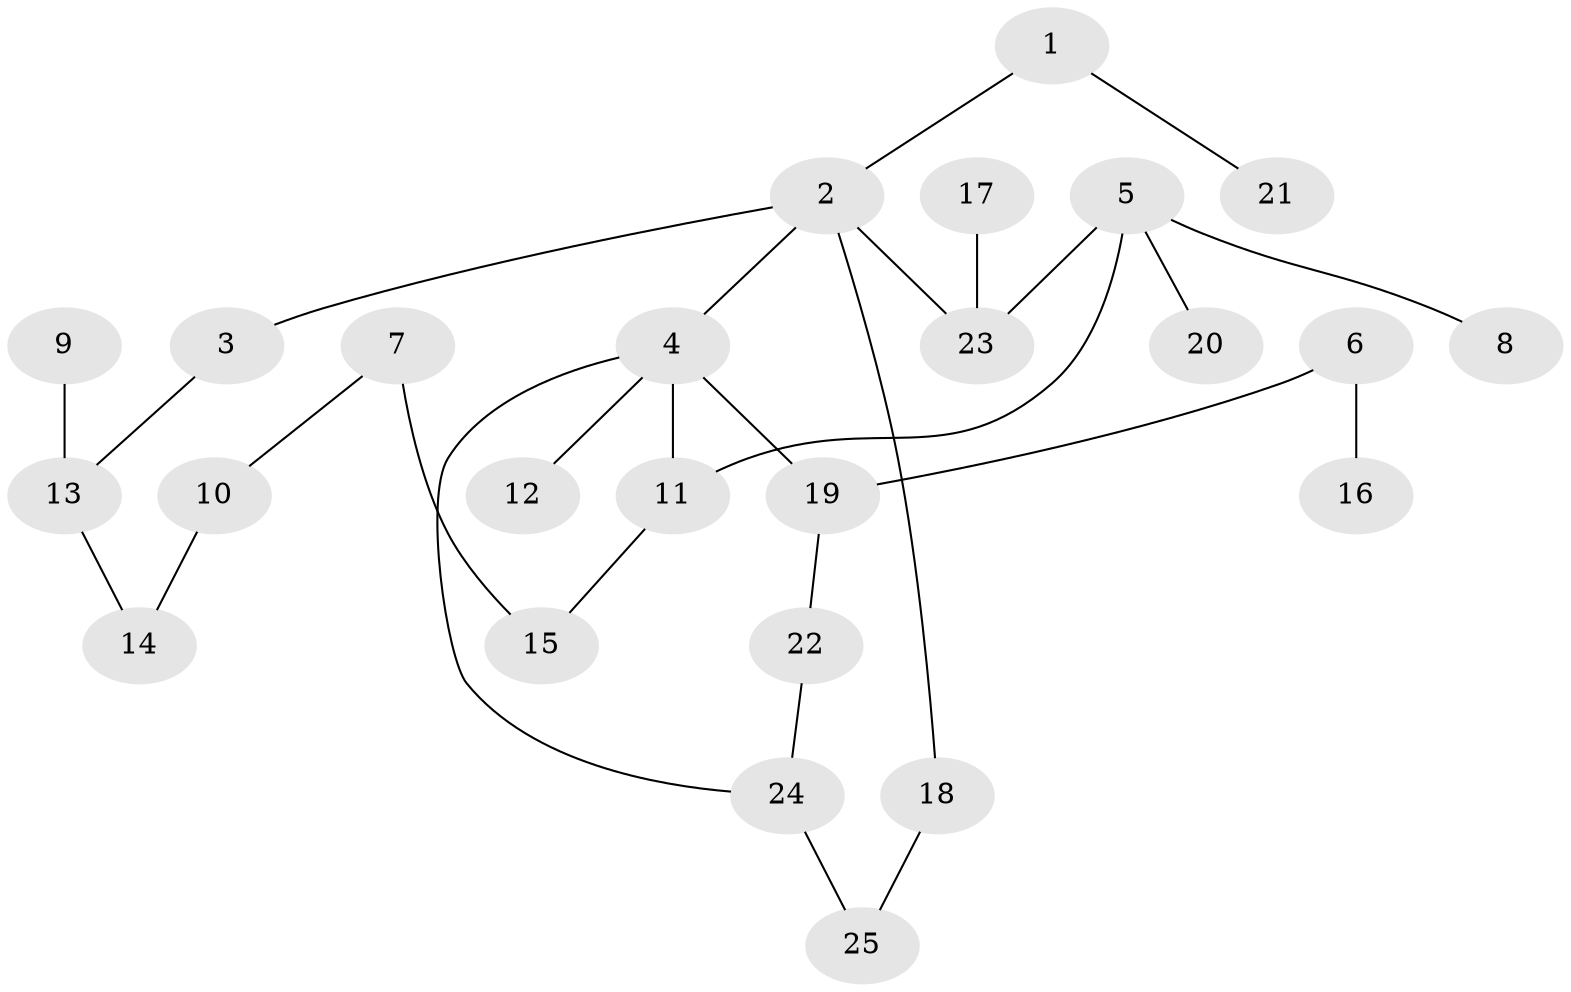 // original degree distribution, {5: 0.06, 2: 0.28, 4: 0.08, 3: 0.18, 1: 0.4}
// Generated by graph-tools (version 1.1) at 2025/00/03/09/25 03:00:56]
// undirected, 25 vertices, 28 edges
graph export_dot {
graph [start="1"]
  node [color=gray90,style=filled];
  1;
  2;
  3;
  4;
  5;
  6;
  7;
  8;
  9;
  10;
  11;
  12;
  13;
  14;
  15;
  16;
  17;
  18;
  19;
  20;
  21;
  22;
  23;
  24;
  25;
  1 -- 2 [weight=1.0];
  1 -- 21 [weight=1.0];
  2 -- 3 [weight=1.0];
  2 -- 4 [weight=1.0];
  2 -- 18 [weight=1.0];
  2 -- 23 [weight=1.0];
  3 -- 13 [weight=1.0];
  4 -- 11 [weight=1.0];
  4 -- 12 [weight=1.0];
  4 -- 19 [weight=1.0];
  4 -- 24 [weight=1.0];
  5 -- 8 [weight=1.0];
  5 -- 11 [weight=1.0];
  5 -- 20 [weight=1.0];
  5 -- 23 [weight=1.0];
  6 -- 16 [weight=1.0];
  6 -- 19 [weight=1.0];
  7 -- 10 [weight=1.0];
  7 -- 15 [weight=1.0];
  9 -- 13 [weight=1.0];
  10 -- 14 [weight=1.0];
  11 -- 15 [weight=1.0];
  13 -- 14 [weight=1.0];
  17 -- 23 [weight=1.0];
  18 -- 25 [weight=1.0];
  19 -- 22 [weight=1.0];
  22 -- 24 [weight=1.0];
  24 -- 25 [weight=1.0];
}
